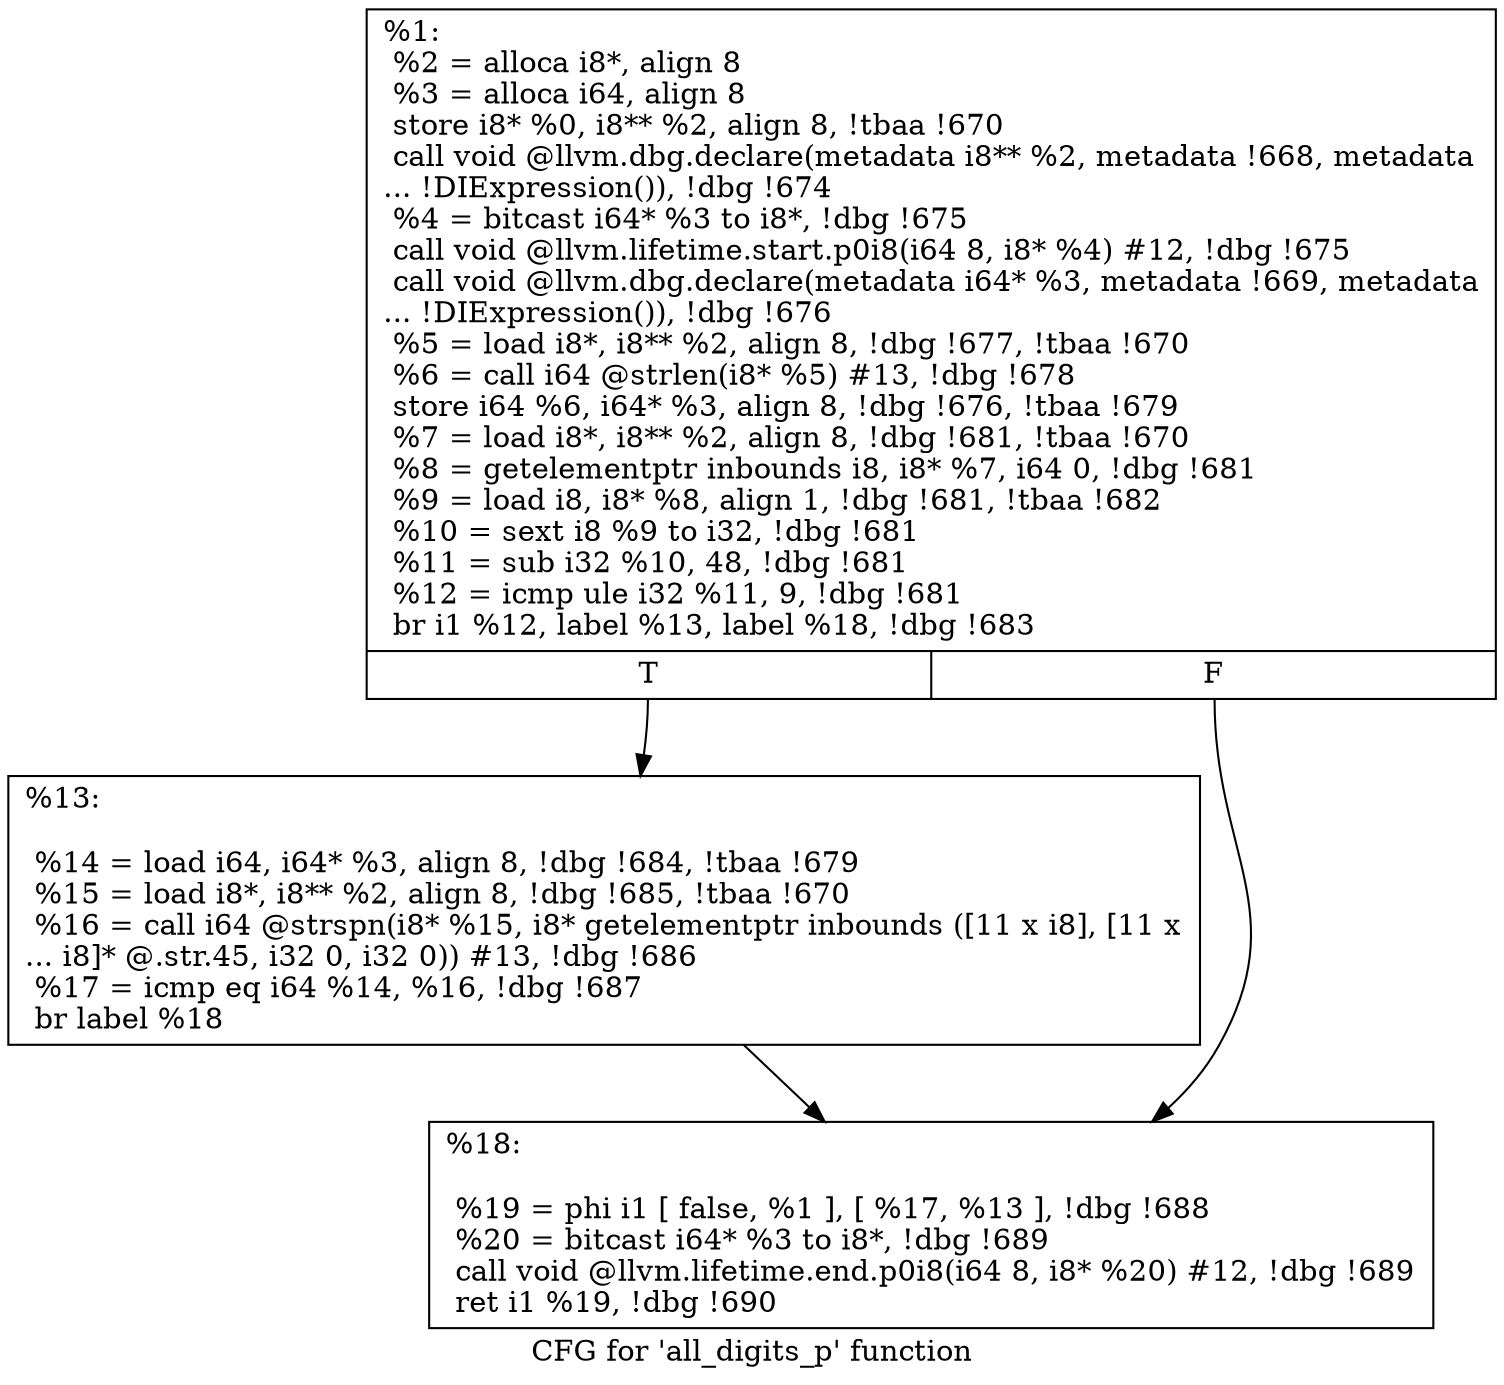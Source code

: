 digraph "CFG for 'all_digits_p' function" {
	label="CFG for 'all_digits_p' function";

	Node0x1c1f170 [shape=record,label="{%1:\l  %2 = alloca i8*, align 8\l  %3 = alloca i64, align 8\l  store i8* %0, i8** %2, align 8, !tbaa !670\l  call void @llvm.dbg.declare(metadata i8** %2, metadata !668, metadata\l... !DIExpression()), !dbg !674\l  %4 = bitcast i64* %3 to i8*, !dbg !675\l  call void @llvm.lifetime.start.p0i8(i64 8, i8* %4) #12, !dbg !675\l  call void @llvm.dbg.declare(metadata i64* %3, metadata !669, metadata\l... !DIExpression()), !dbg !676\l  %5 = load i8*, i8** %2, align 8, !dbg !677, !tbaa !670\l  %6 = call i64 @strlen(i8* %5) #13, !dbg !678\l  store i64 %6, i64* %3, align 8, !dbg !676, !tbaa !679\l  %7 = load i8*, i8** %2, align 8, !dbg !681, !tbaa !670\l  %8 = getelementptr inbounds i8, i8* %7, i64 0, !dbg !681\l  %9 = load i8, i8* %8, align 1, !dbg !681, !tbaa !682\l  %10 = sext i8 %9 to i32, !dbg !681\l  %11 = sub i32 %10, 48, !dbg !681\l  %12 = icmp ule i32 %11, 9, !dbg !681\l  br i1 %12, label %13, label %18, !dbg !683\l|{<s0>T|<s1>F}}"];
	Node0x1c1f170:s0 -> Node0x1c11ea0;
	Node0x1c1f170:s1 -> Node0x1c11ef0;
	Node0x1c11ea0 [shape=record,label="{%13:\l\l  %14 = load i64, i64* %3, align 8, !dbg !684, !tbaa !679\l  %15 = load i8*, i8** %2, align 8, !dbg !685, !tbaa !670\l  %16 = call i64 @strspn(i8* %15, i8* getelementptr inbounds ([11 x i8], [11 x\l... i8]* @.str.45, i32 0, i32 0)) #13, !dbg !686\l  %17 = icmp eq i64 %14, %16, !dbg !687\l  br label %18\l}"];
	Node0x1c11ea0 -> Node0x1c11ef0;
	Node0x1c11ef0 [shape=record,label="{%18:\l\l  %19 = phi i1 [ false, %1 ], [ %17, %13 ], !dbg !688\l  %20 = bitcast i64* %3 to i8*, !dbg !689\l  call void @llvm.lifetime.end.p0i8(i64 8, i8* %20) #12, !dbg !689\l  ret i1 %19, !dbg !690\l}"];
}
